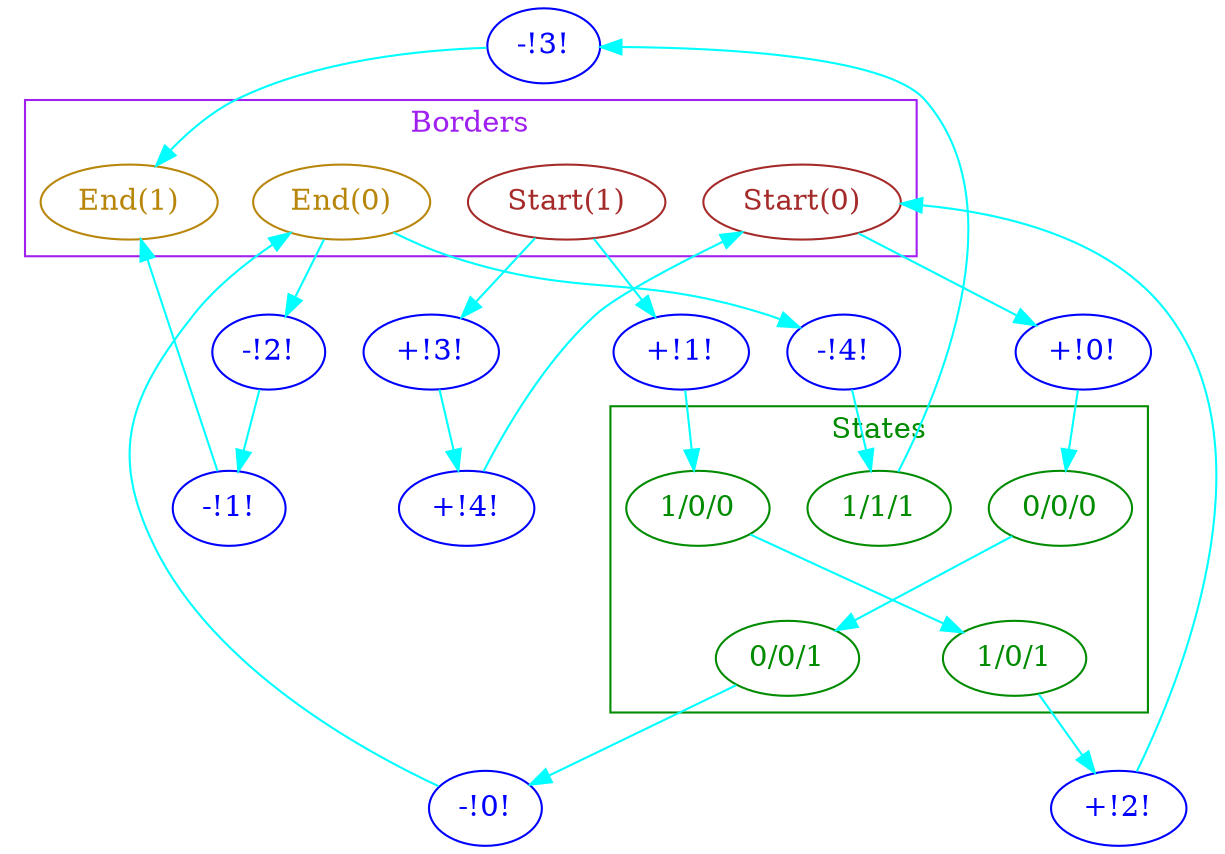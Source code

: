 digraph test_graph {
  compound = true;

  epsilon_graph_vertex_phase_2_1[label="+!0!", color="blue", fontcolor="blue", ];

  epsilon_graph_vertex_phase_2_4[label="+!1!", color="blue", fontcolor="blue", ];

  epsilon_graph_vertex_phase_2_9[label="-!3!", color="blue", fontcolor="blue", ];

  epsilon_graph_vertex_phase_2_11[label="-!0!", color="blue", fontcolor="blue", ];

  epsilon_graph_vertex_phase_2_13[label="+!3!", color="blue", fontcolor="blue", ];

  epsilon_graph_vertex_phase_2_14[label="+!4!", color="blue", fontcolor="blue", ];

  epsilon_graph_vertex_phase_2_15[label="-!4!", color="blue", fontcolor="blue", ];

  epsilon_graph_vertex_phase_2_16[label="+!2!", color="blue", fontcolor="blue", ];

  epsilon_graph_vertex_phase_2_17[label="-!2!", color="blue", fontcolor="blue", ];

  epsilon_graph_vertex_phase_2_18[label="-!1!", color="blue", fontcolor="blue", ];

  subgraph border_vertices {
    label = "Borders";
    cluster = true;
    rank = same;

    color = "purple";
    fontcolor = "purple";

    epsilon_graph_vertex_phase_2_0[label="Start(0)", color="brown", fontcolor="brown", ];
    epsilon_graph_vertex_phase_2_3[label="Start(1)", color="brown", fontcolor="brown", ];
    epsilon_graph_vertex_phase_2_10[label="End(1)", color="darkgoldenrod", fontcolor="darkgoldenrod", ];
    epsilon_graph_vertex_phase_2_12[label="End(0)", color="darkgoldenrod", fontcolor="darkgoldenrod", ];
  }

  subgraph state_vertices {
    label = "States";
    cluster = true;
    rank = same;

    color = "green4";
    fontcolor = "green4";
    node [color="green4", fontcolor="green4", ];

    epsilon_graph_vertex_phase_2_2[label="0/0/0", ];
    epsilon_graph_vertex_phase_2_5[label="1/0/0", ];
    epsilon_graph_vertex_phase_2_6[label="0/0/1", ];
    epsilon_graph_vertex_phase_2_7[label="1/0/1", ];
    epsilon_graph_vertex_phase_2_8[label="1/1/1", ];
  }

  epsilon_graph_vertex_phase_2_0 -> epsilon_graph_vertex_phase_2_1[color="aqua", ];

  epsilon_graph_vertex_phase_2_1 -> epsilon_graph_vertex_phase_2_2[color="aqua", ];

  epsilon_graph_vertex_phase_2_3 -> epsilon_graph_vertex_phase_2_4[color="aqua", ];

  epsilon_graph_vertex_phase_2_4 -> epsilon_graph_vertex_phase_2_5[color="aqua", ];

  epsilon_graph_vertex_phase_2_2 -> epsilon_graph_vertex_phase_2_6[color="aqua", ];

  epsilon_graph_vertex_phase_2_5 -> epsilon_graph_vertex_phase_2_7[color="aqua", ];

  epsilon_graph_vertex_phase_2_8 -> epsilon_graph_vertex_phase_2_9[color="aqua", ];

  epsilon_graph_vertex_phase_2_9 -> epsilon_graph_vertex_phase_2_10[color="aqua", ];

  epsilon_graph_vertex_phase_2_6 -> epsilon_graph_vertex_phase_2_11[color="aqua", ];

  epsilon_graph_vertex_phase_2_11 -> epsilon_graph_vertex_phase_2_12[color="aqua", ];

  epsilon_graph_vertex_phase_2_3 -> epsilon_graph_vertex_phase_2_13[color="aqua", ];

  epsilon_graph_vertex_phase_2_13 -> epsilon_graph_vertex_phase_2_14[color="aqua", ];

  epsilon_graph_vertex_phase_2_14 -> epsilon_graph_vertex_phase_2_0[color="aqua", ];

  epsilon_graph_vertex_phase_2_12 -> epsilon_graph_vertex_phase_2_15[color="aqua", ];

  epsilon_graph_vertex_phase_2_15 -> epsilon_graph_vertex_phase_2_8[color="aqua", ];

  epsilon_graph_vertex_phase_2_7 -> epsilon_graph_vertex_phase_2_16[color="aqua", ];

  epsilon_graph_vertex_phase_2_16 -> epsilon_graph_vertex_phase_2_0[color="aqua", ];

  epsilon_graph_vertex_phase_2_12 -> epsilon_graph_vertex_phase_2_17[color="aqua", ];

  epsilon_graph_vertex_phase_2_17 -> epsilon_graph_vertex_phase_2_18[color="aqua", ];

  epsilon_graph_vertex_phase_2_18 -> epsilon_graph_vertex_phase_2_10[color="aqua", ];
}

